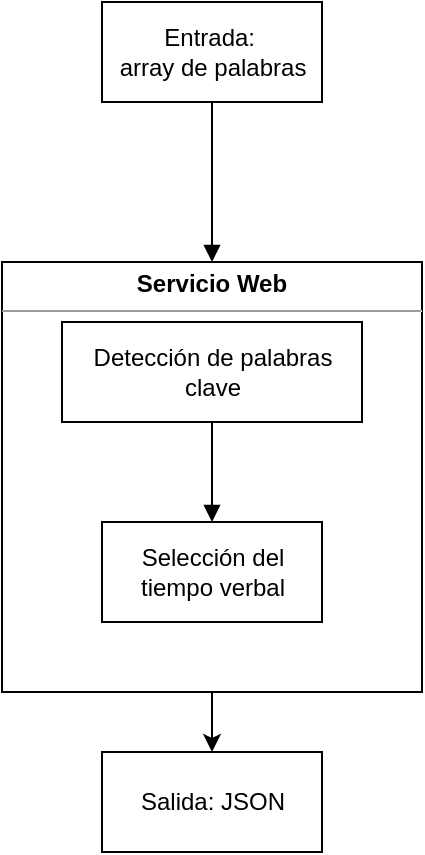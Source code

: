 <mxfile version="10.6.8" type="device"><diagram id="Gjy5n1JMEfsgpbk9Ix3n" name="Page-1"><mxGraphModel dx="1394" dy="796" grid="1" gridSize="10" guides="1" tooltips="1" connect="1" arrows="1" fold="1" page="1" pageScale="1" pageWidth="827" pageHeight="1169" math="0" shadow="0"><root><mxCell id="0"/><mxCell id="1" parent="0"/><mxCell id="RJMMcDYganIZJ4E8drSN-1" value="Entrada:&amp;nbsp;&lt;br&gt;array de palabras&lt;br&gt;" style="html=1;" parent="1" vertex="1"><mxGeometry x="320" y="30" width="110" height="50" as="geometry"/></mxCell><mxCell id="RJMMcDYganIZJ4E8drSN-2" value="Detección de palabras&lt;br&gt;clave&lt;br&gt;" style="html=1;" parent="1" vertex="1"><mxGeometry x="300" y="190" width="150" height="50" as="geometry"/></mxCell><mxCell id="RJMMcDYganIZJ4E8drSN-12" value="Salida: JSON&lt;br&gt;" style="html=1;" parent="1" vertex="1"><mxGeometry x="320" y="405" width="110" height="50" as="geometry"/></mxCell><mxCell id="RJMMcDYganIZJ4E8drSN-5" value="" style="html=1;verticalAlign=bottom;endArrow=block;entryX=0.5;entryY=0;entryDx=0;entryDy=0;" parent="1" source="RJMMcDYganIZJ4E8drSN-1" target="dhCYtkVl9JmGtu6FuyCz-1" edge="1"><mxGeometry width="80" relative="1" as="geometry"><mxPoint x="320" y="350" as="sourcePoint"/><mxPoint x="400" y="350" as="targetPoint"/></mxGeometry></mxCell><mxCell id="RJMMcDYganIZJ4E8drSN-6" value="" style="html=1;verticalAlign=bottom;endArrow=block;entryX=0.5;entryY=0;entryDx=0;entryDy=0;exitX=0.5;exitY=1;exitDx=0;exitDy=0;" parent="1" source="RJMMcDYganIZJ4E8drSN-2" edge="1"><mxGeometry width="80" relative="1" as="geometry"><mxPoint x="375" y="240" as="sourcePoint"/><mxPoint x="375" y="290" as="targetPoint"/></mxGeometry></mxCell><mxCell id="7U57jBmBhkMJbALYga63-2" value="" style="edgeStyle=orthogonalEdgeStyle;rounded=0;orthogonalLoop=1;jettySize=auto;html=1;exitX=0.5;exitY=1;exitDx=0;exitDy=0;" parent="1" source="dhCYtkVl9JmGtu6FuyCz-1" target="RJMMcDYganIZJ4E8drSN-12" edge="1"><mxGeometry relative="1" as="geometry"><mxPoint x="375" y="380" as="sourcePoint"/></mxGeometry></mxCell><mxCell id="7U57jBmBhkMJbALYga63-1" value="Selección del&lt;br&gt;tiempo verbal&lt;br&gt;" style="html=1;" parent="1" vertex="1"><mxGeometry x="320" y="290" width="110" height="50" as="geometry"/></mxCell><mxCell id="dhCYtkVl9JmGtu6FuyCz-1" value="&lt;p style=&quot;margin: 0px ; margin-top: 4px ; text-align: center&quot;&gt;&lt;b&gt;Servicio Web&lt;/b&gt;&lt;/p&gt;&lt;hr size=&quot;1&quot;&gt;&lt;div style=&quot;height: 2px&quot;&gt;&lt;/div&gt;" style="verticalAlign=top;align=left;overflow=fill;fontSize=12;fontFamily=Helvetica;html=1;fillColor=none;" vertex="1" parent="1"><mxGeometry x="270" y="160" width="210" height="215" as="geometry"/></mxCell></root></mxGraphModel></diagram></mxfile>